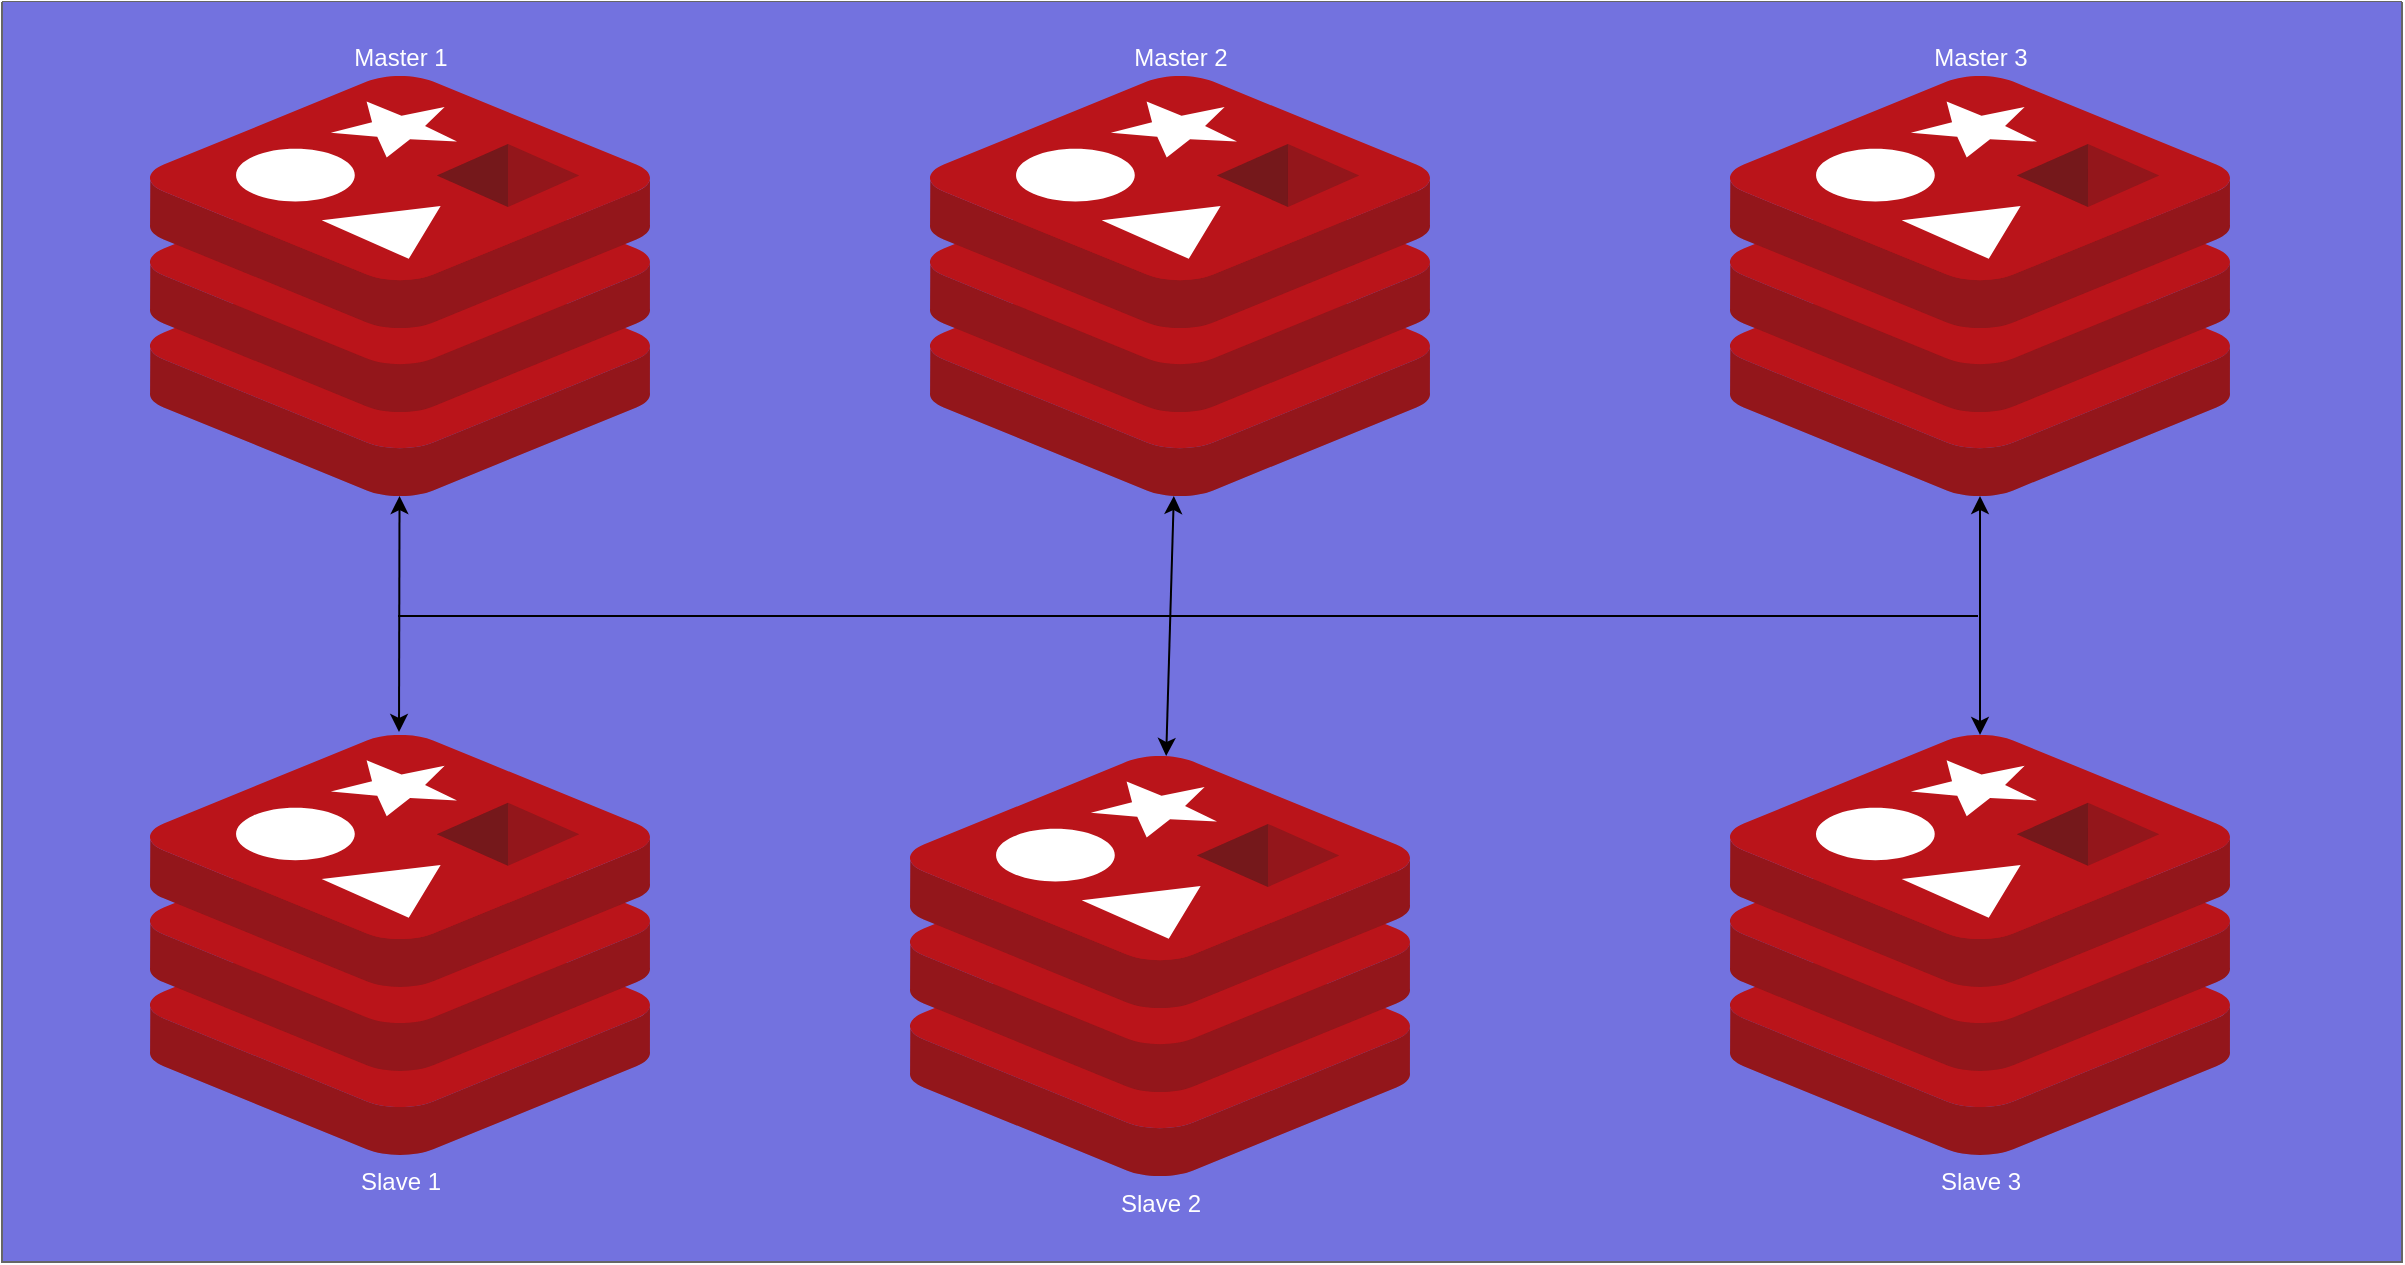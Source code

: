<mxfile version="21.6.1" type="github">
  <diagram name="Page-1" id="aaaa8250-4180-3840-79b5-4cada1eebb92">
    <mxGraphModel dx="1434" dy="739" grid="1" gridSize="10" guides="1" tooltips="1" connect="1" arrows="1" fold="1" page="1" pageScale="1" pageWidth="850" pageHeight="1100" background="none" math="0" shadow="0">
      <root>
        <mxCell id="0" />
        <mxCell id="1" parent="0" />
        <mxCell id="B0Iy1V9mp7dcR3nQXcta-11" value="" style="swimlane;startSize=0;labelBackgroundColor=#706666;fillColor=#f5f5f5;strokeColor=#666666;fontColor=#333333;gradientColor=none;swimlaneFillColor=#7372df;" vertex="1" parent="1">
          <mxGeometry x="16" y="23" width="1200" height="630" as="geometry">
            <mxRectangle x="-190" y="150" width="50" height="40" as="alternateBounds" />
          </mxGeometry>
        </mxCell>
        <mxCell id="B0Iy1V9mp7dcR3nQXcta-17" value="Slave 3" style="image;aspect=fixed;html=1;points=[];align=center;fontSize=12;image=img/lib/mscae/Cache_Redis_Product.svg;labelBackgroundColor=none;fontColor=#ffffff;" vertex="1" parent="B0Iy1V9mp7dcR3nQXcta-11">
          <mxGeometry x="864" y="366.44" width="250" height="210" as="geometry" />
        </mxCell>
        <mxCell id="B0Iy1V9mp7dcR3nQXcta-14" value="Master 3" style="image;sketch=0;aspect=fixed;html=1;points=[];align=center;fontSize=12;image=img/lib/mscae/Cache_Redis_Product.svg;labelPosition=center;verticalLabelPosition=top;verticalAlign=bottom;labelBackgroundColor=none;fontColor=#ffffff;" vertex="1" parent="B0Iy1V9mp7dcR3nQXcta-11">
          <mxGeometry x="864" y="37" width="250" height="210" as="geometry" />
        </mxCell>
        <mxCell id="B0Iy1V9mp7dcR3nQXcta-16" value="Slave 2" style="image;sketch=0;aspect=fixed;html=1;points=[];align=center;fontSize=12;image=img/lib/mscae/Cache_Redis_Product.svg;labelBackgroundColor=none;fontColor=#ffffff;" vertex="1" parent="B0Iy1V9mp7dcR3nQXcta-11">
          <mxGeometry x="454" y="377" width="250" height="210" as="geometry" />
        </mxCell>
        <mxCell id="B0Iy1V9mp7dcR3nQXcta-15" value="Slave 1" style="image;sketch=0;aspect=fixed;html=1;points=[];align=center;fontSize=12;image=img/lib/mscae/Cache_Redis_Product.svg;labelBackgroundColor=none;fontColor=#ffffff;" vertex="1" parent="B0Iy1V9mp7dcR3nQXcta-11">
          <mxGeometry x="74" y="366.44" width="250" height="210" as="geometry" />
        </mxCell>
        <mxCell id="B0Iy1V9mp7dcR3nQXcta-13" value="Master 2" style="image;sketch=0;aspect=fixed;html=1;points=[];align=center;fontSize=12;image=img/lib/mscae/Cache_Redis_Product.svg;labelPosition=center;verticalLabelPosition=top;verticalAlign=bottom;labelBackgroundColor=none;fontColor=#ffffff;" vertex="1" parent="B0Iy1V9mp7dcR3nQXcta-11">
          <mxGeometry x="464" y="37" width="250" height="210" as="geometry" />
        </mxCell>
        <mxCell id="B0Iy1V9mp7dcR3nQXcta-12" value="Master 1" style="image;sketch=0;aspect=fixed;html=1;points=[];align=center;fontSize=12;image=img/lib/mscae/Cache_Redis_Product.svg;labelPosition=center;verticalLabelPosition=top;verticalAlign=bottom;labelBackgroundColor=none;fontColor=#ffffff;" vertex="1" parent="B0Iy1V9mp7dcR3nQXcta-11">
          <mxGeometry x="74" y="37" width="250" height="210" as="geometry" />
        </mxCell>
        <mxCell id="B0Iy1V9mp7dcR3nQXcta-19" value="" style="endArrow=classic;startArrow=classic;html=1;rounded=0;exitX=0.498;exitY=-0.007;exitDx=0;exitDy=0;exitPerimeter=0;" edge="1" parent="B0Iy1V9mp7dcR3nQXcta-11" source="B0Iy1V9mp7dcR3nQXcta-15" target="B0Iy1V9mp7dcR3nQXcta-12">
          <mxGeometry width="50" height="50" relative="1" as="geometry">
            <mxPoint x="72.34" y="257" as="sourcePoint" />
            <mxPoint x="122.34" y="207" as="targetPoint" />
          </mxGeometry>
        </mxCell>
        <mxCell id="B0Iy1V9mp7dcR3nQXcta-20" value="" style="endArrow=classic;startArrow=classic;html=1;rounded=0;" edge="1" parent="B0Iy1V9mp7dcR3nQXcta-11" source="B0Iy1V9mp7dcR3nQXcta-16" target="B0Iy1V9mp7dcR3nQXcta-13">
          <mxGeometry width="50" height="50" relative="1" as="geometry">
            <mxPoint x="578.5" y="363.5" as="sourcePoint" />
            <mxPoint x="578.5" y="266.5" as="targetPoint" />
          </mxGeometry>
        </mxCell>
        <mxCell id="B0Iy1V9mp7dcR3nQXcta-21" value="" style="endArrow=classic;startArrow=classic;html=1;rounded=0;" edge="1" parent="B0Iy1V9mp7dcR3nQXcta-11" source="B0Iy1V9mp7dcR3nQXcta-17" target="B0Iy1V9mp7dcR3nQXcta-14">
          <mxGeometry width="50" height="50" relative="1" as="geometry">
            <mxPoint x="988.5" y="344" as="sourcePoint" />
            <mxPoint x="988.5" y="247" as="targetPoint" />
          </mxGeometry>
        </mxCell>
        <mxCell id="B0Iy1V9mp7dcR3nQXcta-18" value="" style="endArrow=none;html=1;rounded=0;" edge="1" parent="B0Iy1V9mp7dcR3nQXcta-11">
          <mxGeometry width="50" height="50" relative="1" as="geometry">
            <mxPoint x="198" y="307" as="sourcePoint" />
            <mxPoint x="988" y="307" as="targetPoint" />
          </mxGeometry>
        </mxCell>
      </root>
    </mxGraphModel>
  </diagram>
</mxfile>
